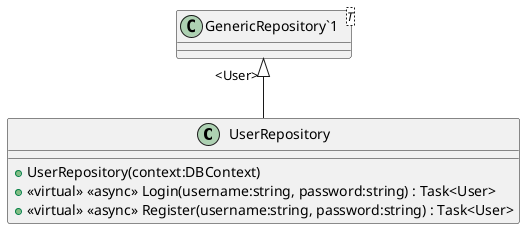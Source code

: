 @startuml
class UserRepository {
    + UserRepository(context:DBContext)
    + <<virtual>> <<async>> Login(username:string, password:string) : Task<User>
    + <<virtual>> <<async>> Register(username:string, password:string) : Task<User>
}
class "GenericRepository`1"<T> {
}
"GenericRepository`1" "<User>" <|-- UserRepository
@enduml
